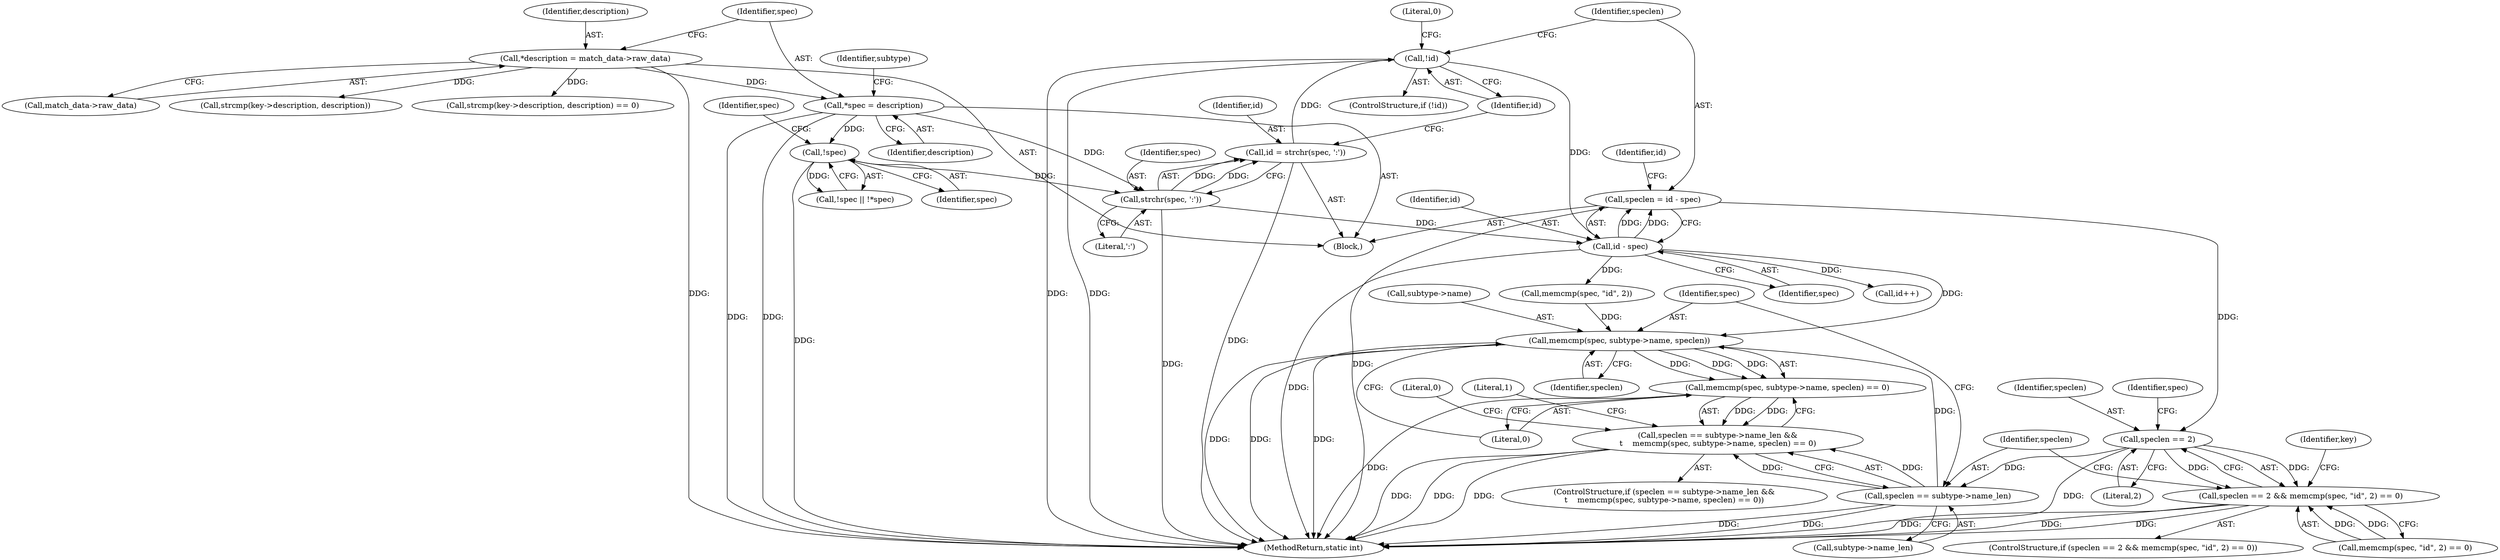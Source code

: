 digraph "0_linux_c06cfb08b88dfbe13be44a69ae2fdc3a7c902d81@integer" {
"1000159" [label="(Call,speclen = id - spec)"];
"1000161" [label="(Call,id - spec)"];
"1000155" [label="(Call,!id)"];
"1000149" [label="(Call,id = strchr(spec, ':'))"];
"1000151" [label="(Call,strchr(spec, ':'))"];
"1000128" [label="(Call,!spec)"];
"1000118" [label="(Call,*spec = description)"];
"1000112" [label="(Call,*description = match_data->raw_data)"];
"1000168" [label="(Call,speclen == 2)"];
"1000167" [label="(Call,speclen == 2 && memcmp(spec, \"id\", 2) == 0)"];
"1000184" [label="(Call,speclen == subtype->name_len)"];
"1000183" [label="(Call,speclen == subtype->name_len &&\n\t    memcmp(spec, subtype->name, speclen) == 0)"];
"1000190" [label="(Call,memcmp(spec, subtype->name, speclen))"];
"1000189" [label="(Call,memcmp(spec, subtype->name, speclen) == 0)"];
"1000200" [label="(Literal,0)"];
"1000201" [label="(MethodReturn,static int)"];
"1000105" [label="(Block,)"];
"1000164" [label="(Call,id++)"];
"1000112" [label="(Call,*description = match_data->raw_data)"];
"1000114" [label="(Call,match_data->raw_data)"];
"1000185" [label="(Identifier,speclen)"];
"1000126" [label="(Identifier,subtype)"];
"1000163" [label="(Identifier,spec)"];
"1000184" [label="(Call,speclen == subtype->name_len)"];
"1000171" [label="(Call,memcmp(spec, \"id\", 2) == 0)"];
"1000118" [label="(Call,*spec = description)"];
"1000129" [label="(Identifier,spec)"];
"1000127" [label="(Call,!spec || !*spec)"];
"1000191" [label="(Identifier,spec)"];
"1000141" [label="(Call,strcmp(key->description, description))"];
"1000159" [label="(Call,speclen = id - spec)"];
"1000149" [label="(Call,id = strchr(spec, ':'))"];
"1000160" [label="(Identifier,speclen)"];
"1000183" [label="(Call,speclen == subtype->name_len &&\n\t    memcmp(spec, subtype->name, speclen) == 0)"];
"1000180" [label="(Identifier,key)"];
"1000186" [label="(Call,subtype->name_len)"];
"1000190" [label="(Call,memcmp(spec, subtype->name, speclen))"];
"1000169" [label="(Identifier,speclen)"];
"1000119" [label="(Identifier,spec)"];
"1000140" [label="(Call,strcmp(key->description, description) == 0)"];
"1000158" [label="(Literal,0)"];
"1000156" [label="(Identifier,id)"];
"1000151" [label="(Call,strchr(spec, ':'))"];
"1000172" [label="(Call,memcmp(spec, \"id\", 2))"];
"1000162" [label="(Identifier,id)"];
"1000150" [label="(Identifier,id)"];
"1000166" [label="(ControlStructure,if (speclen == 2 && memcmp(spec, \"id\", 2) == 0))"];
"1000165" [label="(Identifier,id)"];
"1000182" [label="(ControlStructure,if (speclen == subtype->name_len &&\n\t    memcmp(spec, subtype->name, speclen) == 0))"];
"1000154" [label="(ControlStructure,if (!id))"];
"1000167" [label="(Call,speclen == 2 && memcmp(spec, \"id\", 2) == 0)"];
"1000170" [label="(Literal,2)"];
"1000152" [label="(Identifier,spec)"];
"1000196" [label="(Literal,0)"];
"1000192" [label="(Call,subtype->name)"];
"1000153" [label="(Literal,':')"];
"1000173" [label="(Identifier,spec)"];
"1000168" [label="(Call,speclen == 2)"];
"1000195" [label="(Identifier,speclen)"];
"1000132" [label="(Identifier,spec)"];
"1000189" [label="(Call,memcmp(spec, subtype->name, speclen) == 0)"];
"1000198" [label="(Literal,1)"];
"1000113" [label="(Identifier,description)"];
"1000128" [label="(Call,!spec)"];
"1000161" [label="(Call,id - spec)"];
"1000155" [label="(Call,!id)"];
"1000120" [label="(Identifier,description)"];
"1000159" -> "1000105"  [label="AST: "];
"1000159" -> "1000161"  [label="CFG: "];
"1000160" -> "1000159"  [label="AST: "];
"1000161" -> "1000159"  [label="AST: "];
"1000165" -> "1000159"  [label="CFG: "];
"1000159" -> "1000201"  [label="DDG: "];
"1000161" -> "1000159"  [label="DDG: "];
"1000161" -> "1000159"  [label="DDG: "];
"1000159" -> "1000168"  [label="DDG: "];
"1000161" -> "1000163"  [label="CFG: "];
"1000162" -> "1000161"  [label="AST: "];
"1000163" -> "1000161"  [label="AST: "];
"1000161" -> "1000201"  [label="DDG: "];
"1000155" -> "1000161"  [label="DDG: "];
"1000151" -> "1000161"  [label="DDG: "];
"1000161" -> "1000164"  [label="DDG: "];
"1000161" -> "1000172"  [label="DDG: "];
"1000161" -> "1000190"  [label="DDG: "];
"1000155" -> "1000154"  [label="AST: "];
"1000155" -> "1000156"  [label="CFG: "];
"1000156" -> "1000155"  [label="AST: "];
"1000158" -> "1000155"  [label="CFG: "];
"1000160" -> "1000155"  [label="CFG: "];
"1000155" -> "1000201"  [label="DDG: "];
"1000155" -> "1000201"  [label="DDG: "];
"1000149" -> "1000155"  [label="DDG: "];
"1000149" -> "1000105"  [label="AST: "];
"1000149" -> "1000151"  [label="CFG: "];
"1000150" -> "1000149"  [label="AST: "];
"1000151" -> "1000149"  [label="AST: "];
"1000156" -> "1000149"  [label="CFG: "];
"1000149" -> "1000201"  [label="DDG: "];
"1000151" -> "1000149"  [label="DDG: "];
"1000151" -> "1000149"  [label="DDG: "];
"1000151" -> "1000153"  [label="CFG: "];
"1000152" -> "1000151"  [label="AST: "];
"1000153" -> "1000151"  [label="AST: "];
"1000151" -> "1000201"  [label="DDG: "];
"1000128" -> "1000151"  [label="DDG: "];
"1000118" -> "1000151"  [label="DDG: "];
"1000128" -> "1000127"  [label="AST: "];
"1000128" -> "1000129"  [label="CFG: "];
"1000129" -> "1000128"  [label="AST: "];
"1000132" -> "1000128"  [label="CFG: "];
"1000127" -> "1000128"  [label="CFG: "];
"1000128" -> "1000201"  [label="DDG: "];
"1000128" -> "1000127"  [label="DDG: "];
"1000118" -> "1000128"  [label="DDG: "];
"1000118" -> "1000105"  [label="AST: "];
"1000118" -> "1000120"  [label="CFG: "];
"1000119" -> "1000118"  [label="AST: "];
"1000120" -> "1000118"  [label="AST: "];
"1000126" -> "1000118"  [label="CFG: "];
"1000118" -> "1000201"  [label="DDG: "];
"1000118" -> "1000201"  [label="DDG: "];
"1000112" -> "1000118"  [label="DDG: "];
"1000112" -> "1000105"  [label="AST: "];
"1000112" -> "1000114"  [label="CFG: "];
"1000113" -> "1000112"  [label="AST: "];
"1000114" -> "1000112"  [label="AST: "];
"1000119" -> "1000112"  [label="CFG: "];
"1000112" -> "1000201"  [label="DDG: "];
"1000112" -> "1000140"  [label="DDG: "];
"1000112" -> "1000141"  [label="DDG: "];
"1000168" -> "1000167"  [label="AST: "];
"1000168" -> "1000170"  [label="CFG: "];
"1000169" -> "1000168"  [label="AST: "];
"1000170" -> "1000168"  [label="AST: "];
"1000173" -> "1000168"  [label="CFG: "];
"1000167" -> "1000168"  [label="CFG: "];
"1000168" -> "1000201"  [label="DDG: "];
"1000168" -> "1000167"  [label="DDG: "];
"1000168" -> "1000167"  [label="DDG: "];
"1000168" -> "1000184"  [label="DDG: "];
"1000167" -> "1000166"  [label="AST: "];
"1000167" -> "1000171"  [label="CFG: "];
"1000171" -> "1000167"  [label="AST: "];
"1000180" -> "1000167"  [label="CFG: "];
"1000185" -> "1000167"  [label="CFG: "];
"1000167" -> "1000201"  [label="DDG: "];
"1000167" -> "1000201"  [label="DDG: "];
"1000167" -> "1000201"  [label="DDG: "];
"1000171" -> "1000167"  [label="DDG: "];
"1000171" -> "1000167"  [label="DDG: "];
"1000184" -> "1000183"  [label="AST: "];
"1000184" -> "1000186"  [label="CFG: "];
"1000185" -> "1000184"  [label="AST: "];
"1000186" -> "1000184"  [label="AST: "];
"1000191" -> "1000184"  [label="CFG: "];
"1000183" -> "1000184"  [label="CFG: "];
"1000184" -> "1000201"  [label="DDG: "];
"1000184" -> "1000201"  [label="DDG: "];
"1000184" -> "1000183"  [label="DDG: "];
"1000184" -> "1000183"  [label="DDG: "];
"1000184" -> "1000190"  [label="DDG: "];
"1000183" -> "1000182"  [label="AST: "];
"1000183" -> "1000189"  [label="CFG: "];
"1000189" -> "1000183"  [label="AST: "];
"1000198" -> "1000183"  [label="CFG: "];
"1000200" -> "1000183"  [label="CFG: "];
"1000183" -> "1000201"  [label="DDG: "];
"1000183" -> "1000201"  [label="DDG: "];
"1000183" -> "1000201"  [label="DDG: "];
"1000189" -> "1000183"  [label="DDG: "];
"1000189" -> "1000183"  [label="DDG: "];
"1000190" -> "1000189"  [label="AST: "];
"1000190" -> "1000195"  [label="CFG: "];
"1000191" -> "1000190"  [label="AST: "];
"1000192" -> "1000190"  [label="AST: "];
"1000195" -> "1000190"  [label="AST: "];
"1000196" -> "1000190"  [label="CFG: "];
"1000190" -> "1000201"  [label="DDG: "];
"1000190" -> "1000201"  [label="DDG: "];
"1000190" -> "1000201"  [label="DDG: "];
"1000190" -> "1000189"  [label="DDG: "];
"1000190" -> "1000189"  [label="DDG: "];
"1000190" -> "1000189"  [label="DDG: "];
"1000172" -> "1000190"  [label="DDG: "];
"1000189" -> "1000196"  [label="CFG: "];
"1000196" -> "1000189"  [label="AST: "];
"1000189" -> "1000201"  [label="DDG: "];
}
